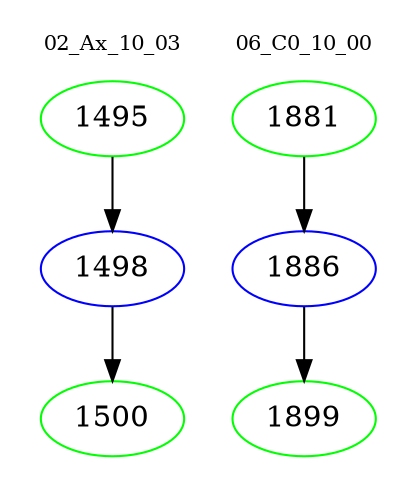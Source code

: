 digraph{
subgraph cluster_0 {
color = white
label = "02_Ax_10_03";
fontsize=10;
T0_1495 [label="1495", color="green"]
T0_1495 -> T0_1498 [color="black"]
T0_1498 [label="1498", color="blue"]
T0_1498 -> T0_1500 [color="black"]
T0_1500 [label="1500", color="green"]
}
subgraph cluster_1 {
color = white
label = "06_C0_10_00";
fontsize=10;
T1_1881 [label="1881", color="green"]
T1_1881 -> T1_1886 [color="black"]
T1_1886 [label="1886", color="blue"]
T1_1886 -> T1_1899 [color="black"]
T1_1899 [label="1899", color="green"]
}
}
